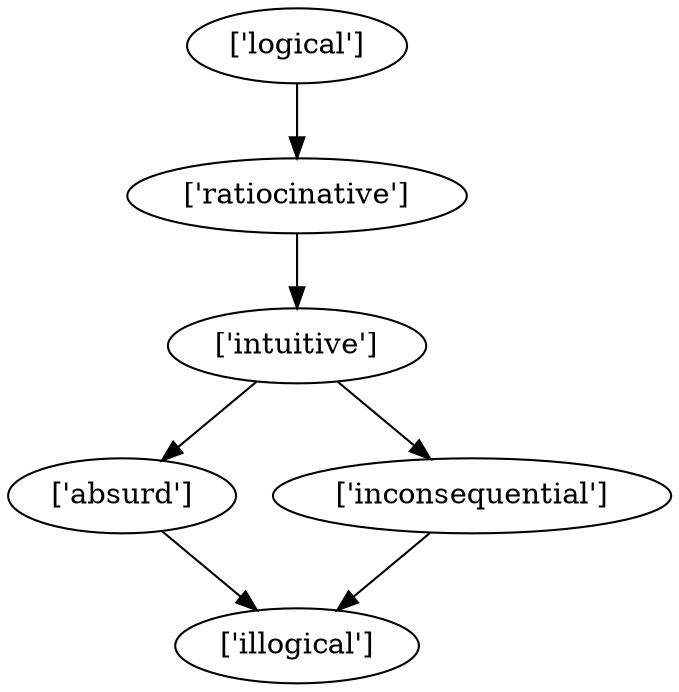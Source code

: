 strict digraph  {
	"['intuitive']" -> "['absurd']";
	"['intuitive']" -> "['inconsequential']";
	"['absurd']" -> "['illogical']";
	"['inconsequential']" -> "['illogical']";
	"['ratiocinative']" -> "['intuitive']";
	"['logical']" -> "['ratiocinative']";
}
